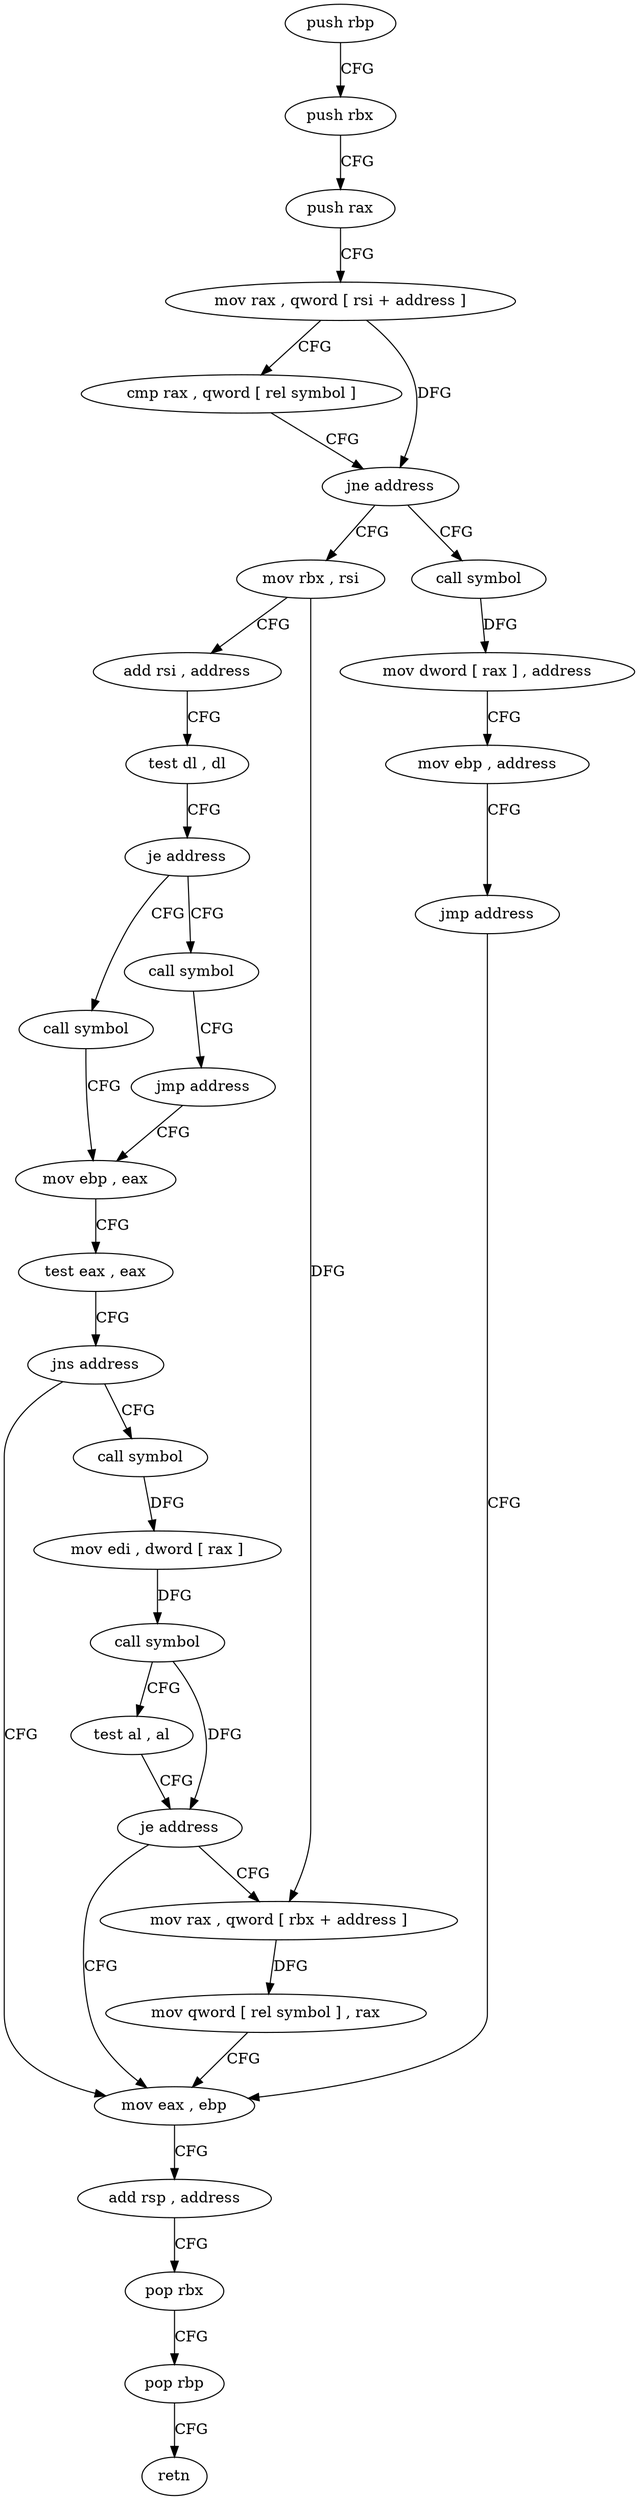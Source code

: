 digraph "func" {
"4223392" [label = "push rbp" ]
"4223393" [label = "push rbx" ]
"4223394" [label = "push rax" ]
"4223395" [label = "mov rax , qword [ rsi + address ]" ]
"4223399" [label = "cmp rax , qword [ rel symbol ]" ]
"4223406" [label = "jne address" ]
"4223426" [label = "mov rbx , rsi" ]
"4223408" [label = "call symbol" ]
"4223429" [label = "add rsi , address" ]
"4223436" [label = "test dl , dl" ]
"4223438" [label = "je address" ]
"4223447" [label = "call symbol" ]
"4223440" [label = "call symbol" ]
"4223413" [label = "mov dword [ rax ] , address" ]
"4223419" [label = "mov ebp , address" ]
"4223424" [label = "jmp address" ]
"4223485" [label = "mov eax , ebp" ]
"4223452" [label = "mov ebp , eax" ]
"4223445" [label = "jmp address" ]
"4223487" [label = "add rsp , address" ]
"4223491" [label = "pop rbx" ]
"4223492" [label = "pop rbp" ]
"4223493" [label = "retn" ]
"4223458" [label = "call symbol" ]
"4223463" [label = "mov edi , dword [ rax ]" ]
"4223465" [label = "call symbol" ]
"4223470" [label = "test al , al" ]
"4223472" [label = "je address" ]
"4223474" [label = "mov rax , qword [ rbx + address ]" ]
"4223454" [label = "test eax , eax" ]
"4223456" [label = "jns address" ]
"4223478" [label = "mov qword [ rel symbol ] , rax" ]
"4223392" -> "4223393" [ label = "CFG" ]
"4223393" -> "4223394" [ label = "CFG" ]
"4223394" -> "4223395" [ label = "CFG" ]
"4223395" -> "4223399" [ label = "CFG" ]
"4223395" -> "4223406" [ label = "DFG" ]
"4223399" -> "4223406" [ label = "CFG" ]
"4223406" -> "4223426" [ label = "CFG" ]
"4223406" -> "4223408" [ label = "CFG" ]
"4223426" -> "4223429" [ label = "CFG" ]
"4223426" -> "4223474" [ label = "DFG" ]
"4223408" -> "4223413" [ label = "DFG" ]
"4223429" -> "4223436" [ label = "CFG" ]
"4223436" -> "4223438" [ label = "CFG" ]
"4223438" -> "4223447" [ label = "CFG" ]
"4223438" -> "4223440" [ label = "CFG" ]
"4223447" -> "4223452" [ label = "CFG" ]
"4223440" -> "4223445" [ label = "CFG" ]
"4223413" -> "4223419" [ label = "CFG" ]
"4223419" -> "4223424" [ label = "CFG" ]
"4223424" -> "4223485" [ label = "CFG" ]
"4223485" -> "4223487" [ label = "CFG" ]
"4223452" -> "4223454" [ label = "CFG" ]
"4223445" -> "4223452" [ label = "CFG" ]
"4223487" -> "4223491" [ label = "CFG" ]
"4223491" -> "4223492" [ label = "CFG" ]
"4223492" -> "4223493" [ label = "CFG" ]
"4223458" -> "4223463" [ label = "DFG" ]
"4223463" -> "4223465" [ label = "DFG" ]
"4223465" -> "4223470" [ label = "CFG" ]
"4223465" -> "4223472" [ label = "DFG" ]
"4223470" -> "4223472" [ label = "CFG" ]
"4223472" -> "4223485" [ label = "CFG" ]
"4223472" -> "4223474" [ label = "CFG" ]
"4223474" -> "4223478" [ label = "DFG" ]
"4223454" -> "4223456" [ label = "CFG" ]
"4223456" -> "4223485" [ label = "CFG" ]
"4223456" -> "4223458" [ label = "CFG" ]
"4223478" -> "4223485" [ label = "CFG" ]
}

